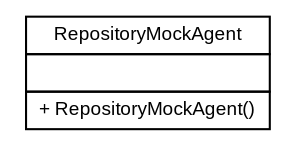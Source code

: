 #!/usr/local/bin/dot
#
# Class diagram 
# Generated by UMLGraph version 5.1 (http://www.umlgraph.org/)
#

digraph G {
	edge [fontname="arial",fontsize=10,labelfontname="arial",labelfontsize=10];
	node [fontname="arial",fontsize=10,shape=plaintext];
	nodesep=0.25;
	ranksep=0.5;
	// es.upm.dit.gsi.beast.mock.jade.repositoryMock.RepositoryMockAgent
	c155 [label=<<table title="es.upm.dit.gsi.beast.mock.jade.repositoryMock.RepositoryMockAgent" border="0" cellborder="1" cellspacing="0" cellpadding="2" port="p" href="./RepositoryMockAgent.html">
		<tr><td><table border="0" cellspacing="0" cellpadding="1">
<tr><td align="center" balign="center"> RepositoryMockAgent </td></tr>
		</table></td></tr>
		<tr><td><table border="0" cellspacing="0" cellpadding="1">
<tr><td align="left" balign="left">  </td></tr>
		</table></td></tr>
		<tr><td><table border="0" cellspacing="0" cellpadding="1">
<tr><td align="left" balign="left"> + RepositoryMockAgent() </td></tr>
		</table></td></tr>
		</table>>, fontname="arial", fontcolor="black", fontsize=9.0];
}

